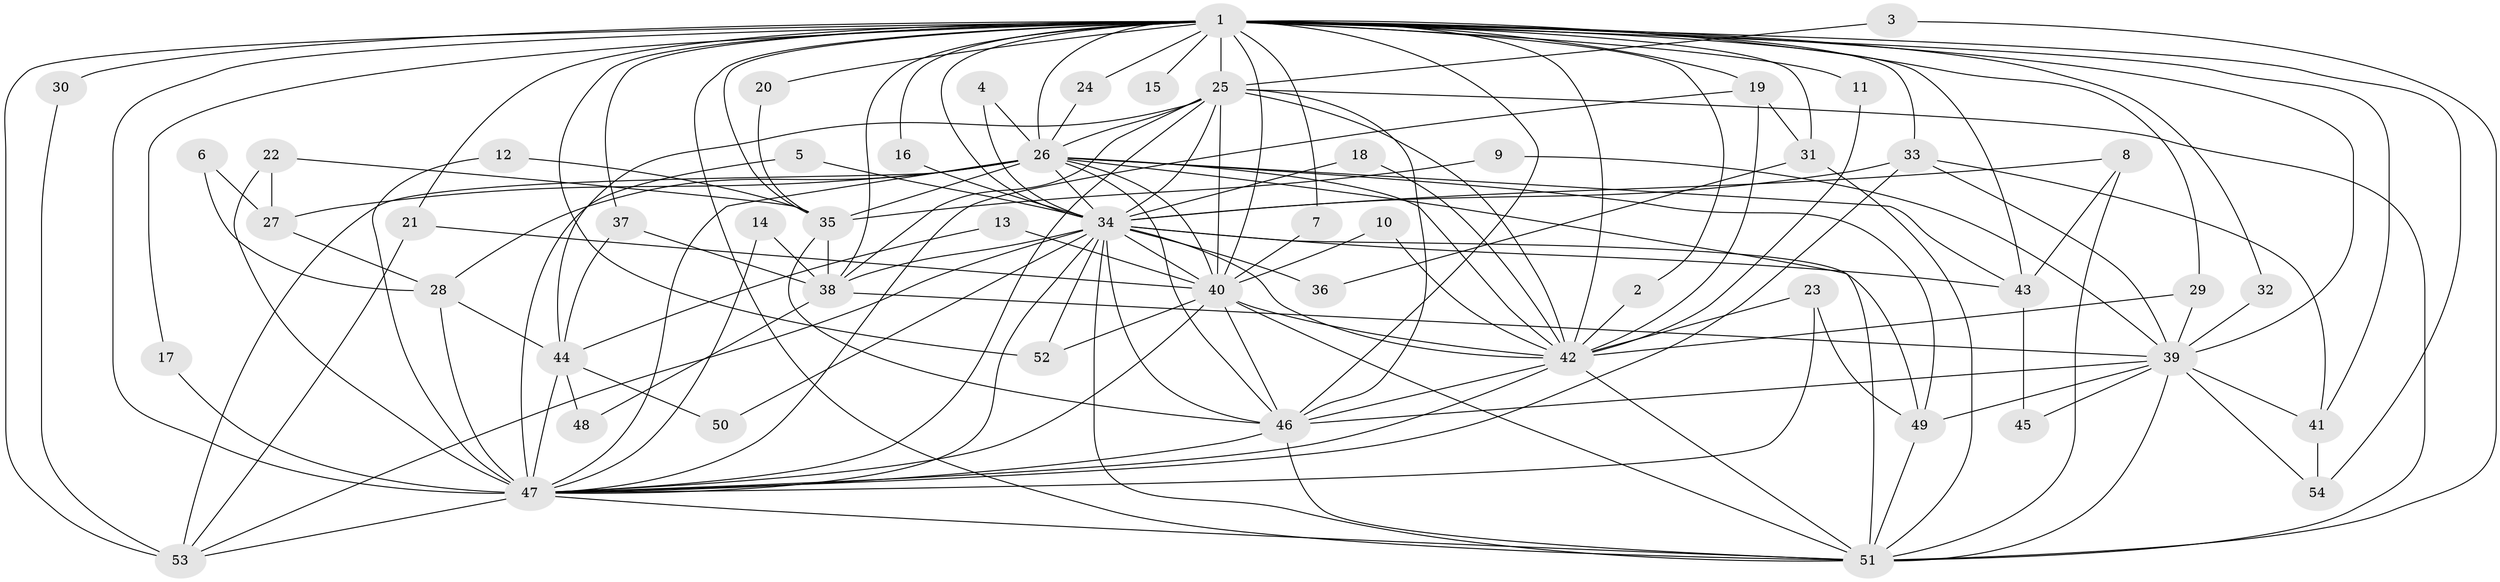// original degree distribution, {36: 0.009345794392523364, 20: 0.018691588785046728, 23: 0.009345794392523364, 18: 0.009345794392523364, 14: 0.018691588785046728, 19: 0.018691588785046728, 22: 0.009345794392523364, 2: 0.5233644859813084, 3: 0.21495327102803738, 6: 0.018691588785046728, 4: 0.11214953271028037, 7: 0.009345794392523364, 12: 0.009345794392523364, 8: 0.009345794392523364, 5: 0.009345794392523364}
// Generated by graph-tools (version 1.1) at 2025/25/03/09/25 03:25:46]
// undirected, 54 vertices, 149 edges
graph export_dot {
graph [start="1"]
  node [color=gray90,style=filled];
  1;
  2;
  3;
  4;
  5;
  6;
  7;
  8;
  9;
  10;
  11;
  12;
  13;
  14;
  15;
  16;
  17;
  18;
  19;
  20;
  21;
  22;
  23;
  24;
  25;
  26;
  27;
  28;
  29;
  30;
  31;
  32;
  33;
  34;
  35;
  36;
  37;
  38;
  39;
  40;
  41;
  42;
  43;
  44;
  45;
  46;
  47;
  48;
  49;
  50;
  51;
  52;
  53;
  54;
  1 -- 2 [weight=1.0];
  1 -- 7 [weight=1.0];
  1 -- 11 [weight=1.0];
  1 -- 15 [weight=2.0];
  1 -- 16 [weight=1.0];
  1 -- 17 [weight=1.0];
  1 -- 19 [weight=1.0];
  1 -- 20 [weight=1.0];
  1 -- 21 [weight=1.0];
  1 -- 24 [weight=1.0];
  1 -- 25 [weight=2.0];
  1 -- 26 [weight=2.0];
  1 -- 29 [weight=1.0];
  1 -- 30 [weight=2.0];
  1 -- 31 [weight=3.0];
  1 -- 32 [weight=1.0];
  1 -- 33 [weight=1.0];
  1 -- 34 [weight=2.0];
  1 -- 35 [weight=1.0];
  1 -- 37 [weight=1.0];
  1 -- 38 [weight=1.0];
  1 -- 39 [weight=2.0];
  1 -- 40 [weight=4.0];
  1 -- 41 [weight=2.0];
  1 -- 42 [weight=2.0];
  1 -- 43 [weight=1.0];
  1 -- 46 [weight=3.0];
  1 -- 47 [weight=5.0];
  1 -- 51 [weight=2.0];
  1 -- 52 [weight=1.0];
  1 -- 53 [weight=1.0];
  1 -- 54 [weight=1.0];
  2 -- 42 [weight=1.0];
  3 -- 25 [weight=1.0];
  3 -- 51 [weight=1.0];
  4 -- 26 [weight=1.0];
  4 -- 34 [weight=1.0];
  5 -- 34 [weight=1.0];
  5 -- 47 [weight=1.0];
  6 -- 27 [weight=1.0];
  6 -- 28 [weight=1.0];
  7 -- 40 [weight=1.0];
  8 -- 34 [weight=1.0];
  8 -- 43 [weight=1.0];
  8 -- 51 [weight=1.0];
  9 -- 35 [weight=1.0];
  9 -- 39 [weight=1.0];
  10 -- 40 [weight=1.0];
  10 -- 42 [weight=1.0];
  11 -- 42 [weight=1.0];
  12 -- 35 [weight=1.0];
  12 -- 47 [weight=1.0];
  13 -- 40 [weight=1.0];
  13 -- 44 [weight=1.0];
  14 -- 38 [weight=1.0];
  14 -- 47 [weight=1.0];
  16 -- 34 [weight=1.0];
  17 -- 47 [weight=1.0];
  18 -- 34 [weight=1.0];
  18 -- 42 [weight=1.0];
  19 -- 31 [weight=1.0];
  19 -- 42 [weight=1.0];
  19 -- 47 [weight=1.0];
  20 -- 35 [weight=1.0];
  21 -- 40 [weight=1.0];
  21 -- 53 [weight=1.0];
  22 -- 27 [weight=1.0];
  22 -- 35 [weight=1.0];
  22 -- 47 [weight=1.0];
  23 -- 42 [weight=1.0];
  23 -- 47 [weight=1.0];
  23 -- 49 [weight=1.0];
  24 -- 26 [weight=1.0];
  25 -- 26 [weight=1.0];
  25 -- 34 [weight=1.0];
  25 -- 38 [weight=1.0];
  25 -- 40 [weight=1.0];
  25 -- 42 [weight=1.0];
  25 -- 44 [weight=1.0];
  25 -- 46 [weight=1.0];
  25 -- 47 [weight=1.0];
  25 -- 51 [weight=3.0];
  26 -- 27 [weight=1.0];
  26 -- 28 [weight=1.0];
  26 -- 34 [weight=1.0];
  26 -- 35 [weight=1.0];
  26 -- 40 [weight=3.0];
  26 -- 42 [weight=2.0];
  26 -- 43 [weight=1.0];
  26 -- 46 [weight=1.0];
  26 -- 47 [weight=1.0];
  26 -- 49 [weight=1.0];
  26 -- 51 [weight=2.0];
  26 -- 53 [weight=1.0];
  27 -- 28 [weight=1.0];
  28 -- 44 [weight=1.0];
  28 -- 47 [weight=2.0];
  29 -- 39 [weight=1.0];
  29 -- 42 [weight=2.0];
  30 -- 53 [weight=1.0];
  31 -- 36 [weight=1.0];
  31 -- 51 [weight=1.0];
  32 -- 39 [weight=1.0];
  33 -- 34 [weight=1.0];
  33 -- 39 [weight=1.0];
  33 -- 41 [weight=1.0];
  33 -- 47 [weight=1.0];
  34 -- 36 [weight=1.0];
  34 -- 38 [weight=2.0];
  34 -- 40 [weight=1.0];
  34 -- 42 [weight=1.0];
  34 -- 43 [weight=1.0];
  34 -- 46 [weight=1.0];
  34 -- 47 [weight=2.0];
  34 -- 49 [weight=1.0];
  34 -- 50 [weight=1.0];
  34 -- 51 [weight=1.0];
  34 -- 52 [weight=1.0];
  34 -- 53 [weight=1.0];
  35 -- 38 [weight=1.0];
  35 -- 46 [weight=1.0];
  37 -- 38 [weight=1.0];
  37 -- 44 [weight=1.0];
  38 -- 39 [weight=1.0];
  38 -- 48 [weight=1.0];
  39 -- 41 [weight=2.0];
  39 -- 45 [weight=1.0];
  39 -- 46 [weight=1.0];
  39 -- 49 [weight=1.0];
  39 -- 51 [weight=1.0];
  39 -- 54 [weight=1.0];
  40 -- 42 [weight=1.0];
  40 -- 46 [weight=2.0];
  40 -- 47 [weight=1.0];
  40 -- 51 [weight=1.0];
  40 -- 52 [weight=2.0];
  41 -- 54 [weight=1.0];
  42 -- 46 [weight=1.0];
  42 -- 47 [weight=1.0];
  42 -- 51 [weight=1.0];
  43 -- 45 [weight=1.0];
  44 -- 47 [weight=1.0];
  44 -- 48 [weight=1.0];
  44 -- 50 [weight=1.0];
  46 -- 47 [weight=1.0];
  46 -- 51 [weight=2.0];
  47 -- 51 [weight=1.0];
  47 -- 53 [weight=1.0];
  49 -- 51 [weight=1.0];
}

